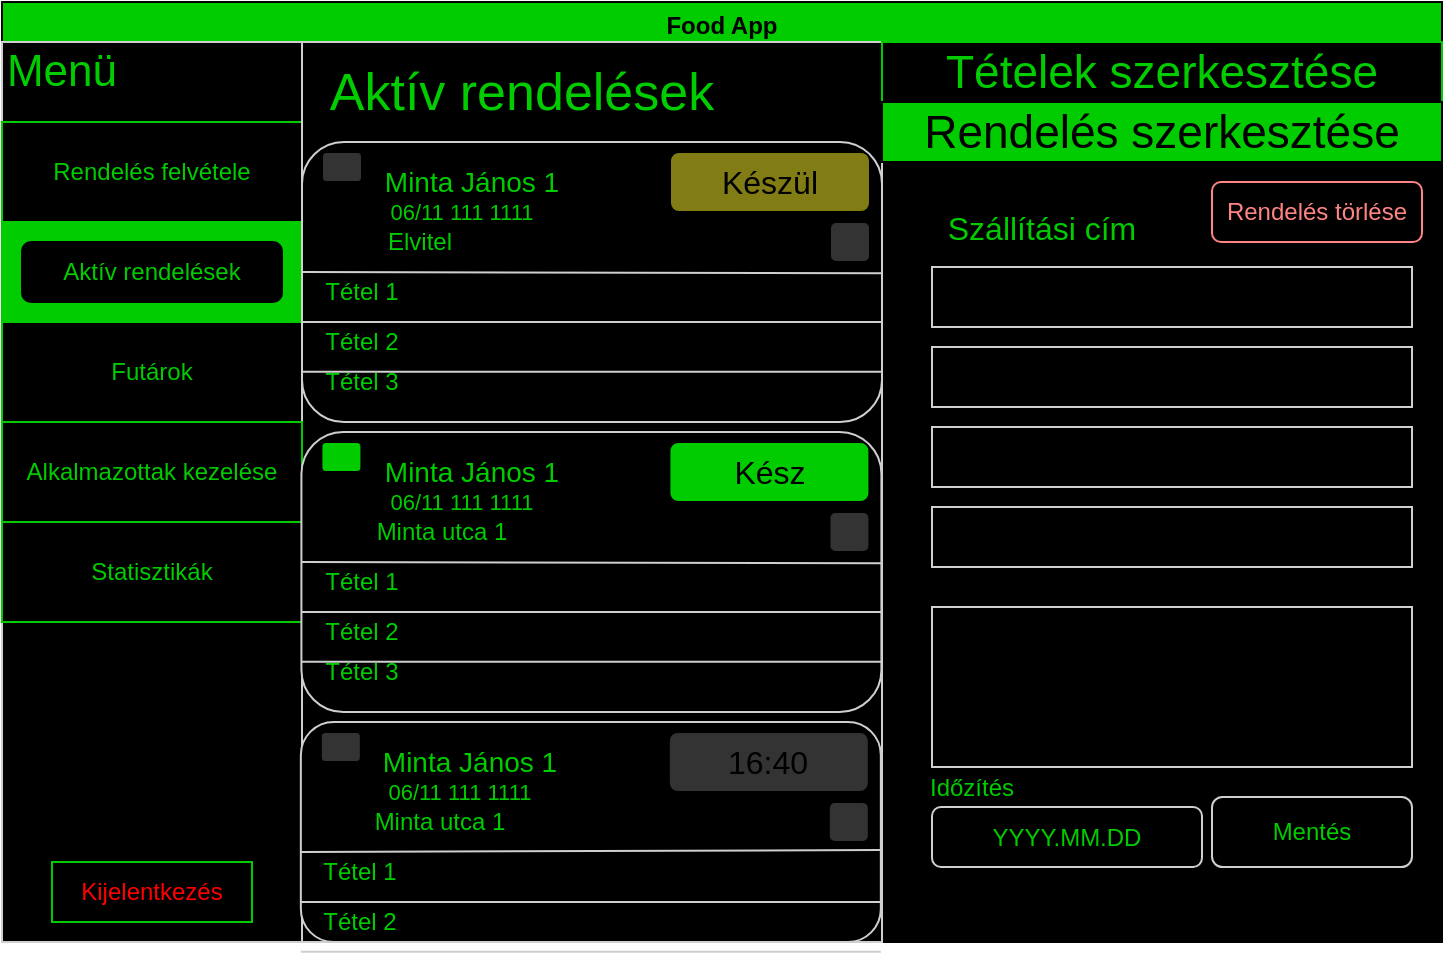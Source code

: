 <mxfile version="24.0.1" type="device">
  <diagram name="1 oldal" id="gTyAqj4-adbOoO595Je8">
    <mxGraphModel dx="1050" dy="529" grid="1" gridSize="10" guides="1" tooltips="1" connect="1" arrows="1" fold="1" page="1" pageScale="1" pageWidth="827" pageHeight="1169" math="0" shadow="0">
      <root>
        <mxCell id="0" />
        <mxCell id="1" parent="0" />
        <mxCell id="izIBmqQ3XeswKk3rCBAt-1" value="Food App" style="swimlane;whiteSpace=wrap;html=1;fillColor=#00CC00;" parent="1" vertex="1">
          <mxGeometry width="720" height="470" as="geometry" />
        </mxCell>
        <mxCell id="izIBmqQ3XeswKk3rCBAt-3" value="" style="rounded=0;whiteSpace=wrap;html=1;fillColor=#000000;" parent="1" vertex="1">
          <mxGeometry y="20" width="720" height="450" as="geometry" />
        </mxCell>
        <mxCell id="izIBmqQ3XeswKk3rCBAt-4" value="" style="rounded=0;whiteSpace=wrap;html=1;fillColor=#000000;strokeColor=#CFCFCF;" parent="1" vertex="1">
          <mxGeometry y="20" width="150" height="450" as="geometry" />
        </mxCell>
        <mxCell id="izIBmqQ3XeswKk3rCBAt-5" value="&lt;font color=&quot;#00cc00&quot;&gt;Rendelés felvétele&lt;/font&gt;" style="rounded=0;whiteSpace=wrap;html=1;fillColor=#000000;strokeColor=#00CC00;" parent="1" vertex="1">
          <mxGeometry y="60" width="150" height="50" as="geometry" />
        </mxCell>
        <mxCell id="izIBmqQ3XeswKk3rCBAt-6" value="&lt;font style=&quot;font-size: 22px;&quot; color=&quot;#00cc00&quot;&gt;Menü&lt;/font&gt;" style="text;html=1;align=center;verticalAlign=middle;whiteSpace=wrap;rounded=0;" parent="1" vertex="1">
          <mxGeometry y="20" width="60" height="30" as="geometry" />
        </mxCell>
        <mxCell id="izIBmqQ3XeswKk3rCBAt-7" value="" style="rounded=0;whiteSpace=wrap;html=1;fillColor=#00CC00;strokeColor=#00CC00;" parent="1" vertex="1">
          <mxGeometry y="110" width="150" height="50" as="geometry" />
        </mxCell>
        <mxCell id="izIBmqQ3XeswKk3rCBAt-8" value="&lt;div&gt;&lt;font color=&quot;#00cc00&quot;&gt;Futárok&lt;br&gt;&lt;/font&gt;&lt;/div&gt;" style="rounded=0;whiteSpace=wrap;html=1;fillColor=#000000;strokeColor=#00CC00;" parent="1" vertex="1">
          <mxGeometry y="160" width="150" height="50" as="geometry" />
        </mxCell>
        <mxCell id="izIBmqQ3XeswKk3rCBAt-10" value="&lt;font color=&quot;#ff0000&quot;&gt;Kijelentkezés&lt;/font&gt;" style="rounded=0;whiteSpace=wrap;html=1;fillColor=#000000;strokeColor=#00CC00;" parent="1" vertex="1">
          <mxGeometry x="25" y="430" width="100" height="30" as="geometry" />
        </mxCell>
        <mxCell id="izIBmqQ3XeswKk3rCBAt-11" value="" style="rounded=0;whiteSpace=wrap;html=1;fillColor=#000000;strokeColor=#CFCFCF;" parent="1" vertex="1">
          <mxGeometry x="150" y="20" width="290" height="450" as="geometry" />
        </mxCell>
        <mxCell id="izIBmqQ3XeswKk3rCBAt-20" style="edgeStyle=orthogonalEdgeStyle;rounded=0;orthogonalLoop=1;jettySize=auto;html=1;exitX=0.75;exitY=1;exitDx=0;exitDy=0;" parent="1" edge="1">
          <mxGeometry relative="1" as="geometry">
            <mxPoint x="370" y="270" as="sourcePoint" />
            <mxPoint x="310" y="270" as="targetPoint" />
          </mxGeometry>
        </mxCell>
        <mxCell id="izIBmqQ3XeswKk3rCBAt-31" style="edgeStyle=orthogonalEdgeStyle;rounded=0;orthogonalLoop=1;jettySize=auto;html=1;exitX=0.5;exitY=1;exitDx=0;exitDy=0;" parent="1" edge="1">
          <mxGeometry relative="1" as="geometry">
            <mxPoint x="480" y="57.5" as="sourcePoint" />
            <mxPoint x="480" y="57.5" as="targetPoint" />
          </mxGeometry>
        </mxCell>
        <mxCell id="izIBmqQ3XeswKk3rCBAt-44" value="&lt;div&gt;&lt;font color=&quot;#00cc00&quot;&gt;Alkalmazottak kezelése&lt;br&gt;&lt;/font&gt;&lt;/div&gt;" style="rounded=0;whiteSpace=wrap;html=1;fillColor=#000000;strokeColor=#00CC00;" parent="1" vertex="1">
          <mxGeometry y="210" width="150" height="50" as="geometry" />
        </mxCell>
        <mxCell id="izIBmqQ3XeswKk3rCBAt-45" value="&lt;div&gt;&lt;font color=&quot;#00cc00&quot;&gt;Statisztikák&lt;br&gt;&lt;/font&gt;&lt;/div&gt;" style="rounded=0;whiteSpace=wrap;html=1;fillColor=#000000;strokeColor=#00CC00;" parent="1" vertex="1">
          <mxGeometry y="260" width="150" height="50" as="geometry" />
        </mxCell>
        <mxCell id="izIBmqQ3XeswKk3rCBAt-46" value="&lt;div&gt;&lt;font color=&quot;#00cc00&quot;&gt;Aktív rendelések&lt;/font&gt;&lt;/div&gt;" style="rounded=1;whiteSpace=wrap;html=1;fillColor=#000000;" parent="1" vertex="1">
          <mxGeometry x="10" y="120" width="130" height="30" as="geometry" />
        </mxCell>
        <mxCell id="izIBmqQ3XeswKk3rCBAt-47" value="" style="rounded=1;whiteSpace=wrap;html=1;fillColor=#000000;strokeColor=#CFCFCF;" parent="1" vertex="1">
          <mxGeometry x="150" y="70" width="290" height="140" as="geometry" />
        </mxCell>
        <mxCell id="izIBmqQ3XeswKk3rCBAt-48" value="&lt;div style=&quot;font-size: 26px;&quot;&gt;&lt;font style=&quot;font-size: 26px;&quot; color=&quot;#00cc00&quot;&gt;Aktív rendelések&lt;/font&gt;&lt;/div&gt;" style="text;html=1;align=center;verticalAlign=middle;whiteSpace=wrap;rounded=0;" parent="1" vertex="1">
          <mxGeometry x="160" y="30" width="200" height="30" as="geometry" />
        </mxCell>
        <mxCell id="izIBmqQ3XeswKk3rCBAt-49" value="" style="rounded=1;whiteSpace=wrap;html=1;fillColor=#333333;" parent="1" vertex="1">
          <mxGeometry x="160" y="75" width="20" height="15" as="geometry" />
        </mxCell>
        <mxCell id="izIBmqQ3XeswKk3rCBAt-50" value="Text" style="text;html=1;align=center;verticalAlign=middle;whiteSpace=wrap;rounded=0;" parent="1" vertex="1">
          <mxGeometry x="380" y="230" width="60" height="30" as="geometry" />
        </mxCell>
        <mxCell id="izIBmqQ3XeswKk3rCBAt-51" value="&lt;font style=&quot;font-size: 14px;&quot; color=&quot;#00cc00&quot;&gt;Minta János 1&lt;/font&gt;" style="text;html=1;align=center;verticalAlign=middle;whiteSpace=wrap;rounded=0;" parent="1" vertex="1">
          <mxGeometry x="190" y="75" width="90" height="30" as="geometry" />
        </mxCell>
        <mxCell id="izIBmqQ3XeswKk3rCBAt-53" value="&lt;font style=&quot;font-size: 11px;&quot; color=&quot;#00cc00&quot;&gt;06/11 111 1111&lt;/font&gt;&lt;font style=&quot;font-size: 11px;&quot; color=&quot;#00cc00&quot;&gt;&lt;br&gt;&lt;/font&gt;" style="text;html=1;align=center;verticalAlign=middle;whiteSpace=wrap;rounded=0;" parent="1" vertex="1">
          <mxGeometry x="190" y="90" width="80" height="30" as="geometry" />
        </mxCell>
        <mxCell id="izIBmqQ3XeswKk3rCBAt-55" value="&lt;font color=&quot;#00cc00&quot;&gt;Elvitel&lt;/font&gt;" style="text;html=1;align=center;verticalAlign=middle;whiteSpace=wrap;rounded=0;" parent="1" vertex="1">
          <mxGeometry x="159.42" y="105" width="100" height="30" as="geometry" />
        </mxCell>
        <mxCell id="izIBmqQ3XeswKk3rCBAt-56" value="&lt;font style=&quot;font-size: 16px;&quot;&gt;Készül&lt;/font&gt;" style="rounded=1;whiteSpace=wrap;html=1;fillColor=#827C14;" parent="1" vertex="1">
          <mxGeometry x="334" y="75" width="100" height="30" as="geometry" />
        </mxCell>
        <mxCell id="izIBmqQ3XeswKk3rCBAt-61" value="" style="endArrow=none;html=1;rounded=0;exitX=1;exitY=0.5;exitDx=0;exitDy=0;entryX=1.001;entryY=0.469;entryDx=0;entryDy=0;strokeColor=#CFCFCF;entryPerimeter=0;" parent="1" source="izIBmqQ3XeswKk3rCBAt-7" target="izIBmqQ3XeswKk3rCBAt-47" edge="1">
          <mxGeometry width="50" height="50" relative="1" as="geometry">
            <mxPoint x="250" y="180" as="sourcePoint" />
            <mxPoint x="300" y="130" as="targetPoint" />
          </mxGeometry>
        </mxCell>
        <mxCell id="izIBmqQ3XeswKk3rCBAt-62" value="" style="endArrow=none;html=1;rounded=0;exitX=0;exitY=0.5;exitDx=0;exitDy=0;entryX=1;entryY=0.5;entryDx=0;entryDy=0;strokeColor=#CFCFCF;" parent="1" edge="1">
          <mxGeometry width="50" height="50" relative="1" as="geometry">
            <mxPoint x="150" y="160" as="sourcePoint" />
            <mxPoint x="440" y="160" as="targetPoint" />
          </mxGeometry>
        </mxCell>
        <mxCell id="izIBmqQ3XeswKk3rCBAt-63" value="" style="endArrow=none;html=1;rounded=0;exitX=0;exitY=0.5;exitDx=0;exitDy=0;entryX=1;entryY=0.5;entryDx=0;entryDy=0;strokeColor=#CFCFCF;" parent="1" edge="1">
          <mxGeometry width="50" height="50" relative="1" as="geometry">
            <mxPoint x="150" y="184.83" as="sourcePoint" />
            <mxPoint x="440" y="184.83" as="targetPoint" />
          </mxGeometry>
        </mxCell>
        <mxCell id="izIBmqQ3XeswKk3rCBAt-64" value="&lt;font color=&quot;#00cc00&quot;&gt;Tétel 1&lt;/font&gt;" style="text;html=1;align=center;verticalAlign=middle;whiteSpace=wrap;rounded=0;" parent="1" vertex="1">
          <mxGeometry x="150" y="135" width="60" height="20" as="geometry" />
        </mxCell>
        <mxCell id="izIBmqQ3XeswKk3rCBAt-65" value="&lt;font color=&quot;#00cc00&quot;&gt;Tétel 2&lt;br&gt;&lt;/font&gt;" style="text;html=1;align=center;verticalAlign=middle;whiteSpace=wrap;rounded=0;" parent="1" vertex="1">
          <mxGeometry x="150" y="160" width="60" height="20" as="geometry" />
        </mxCell>
        <mxCell id="izIBmqQ3XeswKk3rCBAt-66" value="&lt;font color=&quot;#00cc00&quot;&gt;Tétel 3&lt;br&gt;&lt;/font&gt;" style="text;html=1;align=center;verticalAlign=middle;whiteSpace=wrap;rounded=0;" parent="1" vertex="1">
          <mxGeometry x="150" y="180" width="60" height="20" as="geometry" />
        </mxCell>
        <mxCell id="izIBmqQ3XeswKk3rCBAt-67" value="" style="rounded=1;whiteSpace=wrap;html=1;fillColor=#333333;" parent="1" vertex="1">
          <mxGeometry x="414" y="110" width="20" height="20" as="geometry" />
        </mxCell>
        <mxCell id="izIBmqQ3XeswKk3rCBAt-68" value="" style="rounded=1;whiteSpace=wrap;html=1;fillColor=#000000;strokeColor=#CFCFCF;" parent="1" vertex="1">
          <mxGeometry x="149.71" y="215" width="290" height="140" as="geometry" />
        </mxCell>
        <mxCell id="izIBmqQ3XeswKk3rCBAt-69" value="" style="rounded=1;whiteSpace=wrap;html=1;fillColor=#00CC00;fontColor=#00CC00;" parent="1" vertex="1">
          <mxGeometry x="159.71" y="220" width="20" height="15" as="geometry" />
        </mxCell>
        <mxCell id="izIBmqQ3XeswKk3rCBAt-70" value="&lt;font style=&quot;font-size: 14px;&quot; color=&quot;#00cc00&quot;&gt;Minta János 1&lt;/font&gt;" style="text;html=1;align=center;verticalAlign=middle;whiteSpace=wrap;rounded=0;" parent="1" vertex="1">
          <mxGeometry x="189.71" y="220" width="90" height="30" as="geometry" />
        </mxCell>
        <mxCell id="izIBmqQ3XeswKk3rCBAt-71" value="&lt;font style=&quot;font-size: 11px;&quot; color=&quot;#00cc00&quot;&gt;06/11 111 1111&lt;/font&gt;&lt;font style=&quot;font-size: 11px;&quot; color=&quot;#00cc00&quot;&gt;&lt;br&gt;&lt;/font&gt;" style="text;html=1;align=center;verticalAlign=middle;whiteSpace=wrap;rounded=0;" parent="1" vertex="1">
          <mxGeometry x="189.71" y="235" width="80" height="30" as="geometry" />
        </mxCell>
        <mxCell id="izIBmqQ3XeswKk3rCBAt-72" value="&lt;font color=&quot;#00cc00&quot;&gt;Minta utca 1&lt;br&gt;&lt;/font&gt;" style="text;html=1;align=center;verticalAlign=middle;whiteSpace=wrap;rounded=0;" parent="1" vertex="1">
          <mxGeometry x="169.71" y="250" width="100" height="30" as="geometry" />
        </mxCell>
        <mxCell id="izIBmqQ3XeswKk3rCBAt-73" value="&lt;font style=&quot;font-size: 16px;&quot;&gt;Kész&lt;/font&gt;" style="rounded=1;whiteSpace=wrap;html=1;fillColor=#00CC00;" parent="1" vertex="1">
          <mxGeometry x="333.71" y="220" width="100" height="30" as="geometry" />
        </mxCell>
        <mxCell id="izIBmqQ3XeswKk3rCBAt-74" value="" style="endArrow=none;html=1;rounded=0;exitX=1;exitY=0.5;exitDx=0;exitDy=0;entryX=1.001;entryY=0.469;entryDx=0;entryDy=0;strokeColor=#CFCFCF;entryPerimeter=0;" parent="1" target="izIBmqQ3XeswKk3rCBAt-68" edge="1">
          <mxGeometry width="50" height="50" relative="1" as="geometry">
            <mxPoint x="149.71" y="280" as="sourcePoint" />
            <mxPoint x="299.71" y="275" as="targetPoint" />
          </mxGeometry>
        </mxCell>
        <mxCell id="izIBmqQ3XeswKk3rCBAt-75" value="" style="endArrow=none;html=1;rounded=0;exitX=0;exitY=0.5;exitDx=0;exitDy=0;entryX=1;entryY=0.5;entryDx=0;entryDy=0;strokeColor=#CFCFCF;" parent="1" edge="1">
          <mxGeometry width="50" height="50" relative="1" as="geometry">
            <mxPoint x="149.71" y="305" as="sourcePoint" />
            <mxPoint x="439.71" y="305" as="targetPoint" />
          </mxGeometry>
        </mxCell>
        <mxCell id="izIBmqQ3XeswKk3rCBAt-76" value="" style="endArrow=none;html=1;rounded=0;exitX=0;exitY=0.5;exitDx=0;exitDy=0;entryX=1;entryY=0.5;entryDx=0;entryDy=0;strokeColor=#CFCFCF;" parent="1" edge="1">
          <mxGeometry width="50" height="50" relative="1" as="geometry">
            <mxPoint x="149.71" y="329.83" as="sourcePoint" />
            <mxPoint x="439.71" y="329.83" as="targetPoint" />
          </mxGeometry>
        </mxCell>
        <mxCell id="izIBmqQ3XeswKk3rCBAt-77" value="&lt;font color=&quot;#00cc00&quot;&gt;Tétel 1&lt;/font&gt;" style="text;html=1;align=center;verticalAlign=middle;whiteSpace=wrap;rounded=0;" parent="1" vertex="1">
          <mxGeometry x="149.71" y="280" width="60" height="20" as="geometry" />
        </mxCell>
        <mxCell id="izIBmqQ3XeswKk3rCBAt-78" value="&lt;font color=&quot;#00cc00&quot;&gt;Tétel 2&lt;br&gt;&lt;/font&gt;" style="text;html=1;align=center;verticalAlign=middle;whiteSpace=wrap;rounded=0;" parent="1" vertex="1">
          <mxGeometry x="149.71" y="305" width="60" height="20" as="geometry" />
        </mxCell>
        <mxCell id="izIBmqQ3XeswKk3rCBAt-79" value="&lt;font color=&quot;#00cc00&quot;&gt;Tétel 3&lt;br&gt;&lt;/font&gt;" style="text;html=1;align=center;verticalAlign=middle;whiteSpace=wrap;rounded=0;" parent="1" vertex="1">
          <mxGeometry x="149.71" y="325" width="60" height="20" as="geometry" />
        </mxCell>
        <mxCell id="izIBmqQ3XeswKk3rCBAt-80" value="" style="rounded=1;whiteSpace=wrap;html=1;fillColor=#333333;" parent="1" vertex="1">
          <mxGeometry x="413.71" y="255" width="20" height="20" as="geometry" />
        </mxCell>
        <mxCell id="izIBmqQ3XeswKk3rCBAt-81" value="" style="rounded=1;whiteSpace=wrap;html=1;fillColor=#000000;strokeColor=#CFCFCF;" parent="1" vertex="1">
          <mxGeometry x="149.42" y="360" width="290" height="110" as="geometry" />
        </mxCell>
        <mxCell id="izIBmqQ3XeswKk3rCBAt-82" value="" style="rounded=1;whiteSpace=wrap;html=1;fillColor=#333333;" parent="1" vertex="1">
          <mxGeometry x="159.42" y="365" width="20" height="15" as="geometry" />
        </mxCell>
        <mxCell id="izIBmqQ3XeswKk3rCBAt-83" value="&lt;font style=&quot;font-size: 14px;&quot; color=&quot;#00cc00&quot;&gt;Minta János 1&lt;/font&gt;" style="text;html=1;align=center;verticalAlign=middle;whiteSpace=wrap;rounded=0;" parent="1" vertex="1">
          <mxGeometry x="189.42" y="365" width="90" height="30" as="geometry" />
        </mxCell>
        <mxCell id="izIBmqQ3XeswKk3rCBAt-84" value="&lt;font style=&quot;font-size: 11px;&quot; color=&quot;#00cc00&quot;&gt;06/11 111 1111&lt;/font&gt;&lt;font style=&quot;font-size: 11px;&quot; color=&quot;#00cc00&quot;&gt;&lt;br&gt;&lt;/font&gt;" style="text;html=1;align=center;verticalAlign=middle;whiteSpace=wrap;rounded=0;" parent="1" vertex="1">
          <mxGeometry x="189.42" y="380" width="80" height="30" as="geometry" />
        </mxCell>
        <mxCell id="izIBmqQ3XeswKk3rCBAt-85" value="&lt;font color=&quot;#00cc00&quot;&gt;Minta utca 1&lt;br&gt;&lt;/font&gt;" style="text;html=1;align=center;verticalAlign=middle;whiteSpace=wrap;rounded=0;" parent="1" vertex="1">
          <mxGeometry x="169.42" y="395" width="100" height="30" as="geometry" />
        </mxCell>
        <mxCell id="izIBmqQ3XeswKk3rCBAt-86" value="&lt;font style=&quot;font-size: 16px;&quot;&gt;16:40&lt;/font&gt;" style="rounded=1;whiteSpace=wrap;html=1;fillColor=#333333;" parent="1" vertex="1">
          <mxGeometry x="333.42" y="365" width="100" height="30" as="geometry" />
        </mxCell>
        <mxCell id="izIBmqQ3XeswKk3rCBAt-87" value="" style="endArrow=none;html=1;rounded=0;exitX=1;exitY=0.5;exitDx=0;exitDy=0;entryX=0.999;entryY=0.582;entryDx=0;entryDy=0;strokeColor=#CFCFCF;entryPerimeter=0;" parent="1" target="izIBmqQ3XeswKk3rCBAt-81" edge="1">
          <mxGeometry width="50" height="50" relative="1" as="geometry">
            <mxPoint x="149.42" y="425" as="sourcePoint" />
            <mxPoint x="299.42" y="420" as="targetPoint" />
          </mxGeometry>
        </mxCell>
        <mxCell id="izIBmqQ3XeswKk3rCBAt-88" value="" style="endArrow=none;html=1;rounded=0;exitX=0;exitY=0.5;exitDx=0;exitDy=0;entryX=1;entryY=0.5;entryDx=0;entryDy=0;strokeColor=#CFCFCF;" parent="1" edge="1">
          <mxGeometry width="50" height="50" relative="1" as="geometry">
            <mxPoint x="149.42" y="450" as="sourcePoint" />
            <mxPoint x="439.42" y="450" as="targetPoint" />
          </mxGeometry>
        </mxCell>
        <mxCell id="izIBmqQ3XeswKk3rCBAt-89" value="" style="endArrow=none;html=1;rounded=0;exitX=0;exitY=0.5;exitDx=0;exitDy=0;entryX=1;entryY=0.5;entryDx=0;entryDy=0;strokeColor=#CFCFCF;" parent="1" edge="1">
          <mxGeometry width="50" height="50" relative="1" as="geometry">
            <mxPoint x="149.42" y="474.83" as="sourcePoint" />
            <mxPoint x="439.42" y="474.83" as="targetPoint" />
          </mxGeometry>
        </mxCell>
        <mxCell id="izIBmqQ3XeswKk3rCBAt-90" value="&lt;font color=&quot;#00cc00&quot;&gt;Tétel 1&lt;/font&gt;" style="text;html=1;align=center;verticalAlign=middle;whiteSpace=wrap;rounded=0;" parent="1" vertex="1">
          <mxGeometry x="149.42" y="425" width="60" height="20" as="geometry" />
        </mxCell>
        <mxCell id="izIBmqQ3XeswKk3rCBAt-91" value="&lt;font color=&quot;#00cc00&quot;&gt;Tétel 2&lt;br&gt;&lt;/font&gt;" style="text;html=1;align=center;verticalAlign=middle;whiteSpace=wrap;rounded=0;" parent="1" vertex="1">
          <mxGeometry x="149.42" y="450" width="60" height="20" as="geometry" />
        </mxCell>
        <mxCell id="izIBmqQ3XeswKk3rCBAt-93" value="" style="rounded=1;whiteSpace=wrap;html=1;fillColor=#333333;" parent="1" vertex="1">
          <mxGeometry x="413.42" y="400" width="20" height="20" as="geometry" />
        </mxCell>
        <mxCell id="izIBmqQ3XeswKk3rCBAt-95" value="&lt;font style=&quot;font-size: 16px;&quot; color=&quot;#00cc00&quot;&gt;Szállítási cím&lt;br&gt;&lt;/font&gt;" style="text;html=1;align=center;verticalAlign=middle;whiteSpace=wrap;rounded=0;" parent="1" vertex="1">
          <mxGeometry x="400" y="97.5" width="240" height="30" as="geometry" />
        </mxCell>
        <mxCell id="izIBmqQ3XeswKk3rCBAt-96" value="" style="rounded=0;whiteSpace=wrap;html=1;fillColor=#000000;strokeColor=#CFCFCF;" parent="1" vertex="1">
          <mxGeometry x="465" y="172.5" width="240" height="30" as="geometry" />
        </mxCell>
        <mxCell id="izIBmqQ3XeswKk3rCBAt-97" value="" style="rounded=0;whiteSpace=wrap;html=1;fillColor=#000000;strokeColor=#CFCFCF;" parent="1" vertex="1">
          <mxGeometry x="465" y="132.5" width="240" height="30" as="geometry" />
        </mxCell>
        <mxCell id="izIBmqQ3XeswKk3rCBAt-98" value="" style="rounded=0;whiteSpace=wrap;html=1;fillColor=#000000;strokeColor=#CFCFCF;" parent="1" vertex="1">
          <mxGeometry x="465" y="212.5" width="240" height="30" as="geometry" />
        </mxCell>
        <mxCell id="izIBmqQ3XeswKk3rCBAt-99" value="" style="rounded=0;whiteSpace=wrap;html=1;fillColor=#000000;strokeColor=#CFCFCF;" parent="1" vertex="1">
          <mxGeometry x="465" y="252.5" width="240" height="30" as="geometry" />
        </mxCell>
        <mxCell id="izIBmqQ3XeswKk3rCBAt-100" value="" style="rounded=0;whiteSpace=wrap;html=1;fillColor=#000000;strokeColor=#CFCFCF;" parent="1" vertex="1">
          <mxGeometry x="465" y="302.5" width="240" height="80" as="geometry" />
        </mxCell>
        <mxCell id="izIBmqQ3XeswKk3rCBAt-102" value="&lt;font color=&quot;#00cc00&quot;&gt;Mentés&lt;/font&gt;" style="rounded=1;whiteSpace=wrap;html=1;fillColor=#000000;strokeColor=#CFCFCF;" parent="1" vertex="1">
          <mxGeometry x="605" y="397.5" width="100" height="35" as="geometry" />
        </mxCell>
        <mxCell id="izIBmqQ3XeswKk3rCBAt-103" value="&lt;font color=&quot;#00cc00&quot;&gt;YYYY.MM.DD&lt;/font&gt;" style="rounded=1;whiteSpace=wrap;html=1;fillColor=#000000;strokeColor=#CFCFCF;" parent="1" vertex="1">
          <mxGeometry x="465" y="402.5" width="135" height="30" as="geometry" />
        </mxCell>
        <mxCell id="izIBmqQ3XeswKk3rCBAt-104" value="&lt;font color=&quot;#00cc00&quot;&gt;Időzítés&lt;/font&gt;" style="text;html=1;align=center;verticalAlign=middle;whiteSpace=wrap;rounded=0;" parent="1" vertex="1">
          <mxGeometry x="455" y="382.5" width="60" height="20" as="geometry" />
        </mxCell>
        <mxCell id="izIBmqQ3XeswKk3rCBAt-106" value="&lt;br&gt;&lt;font style=&quot;font-size: 23px;&quot; color=&quot;#00cc00&quot;&gt;Tételek szerkesztése&lt;/font&gt;&lt;div&gt;&lt;br/&gt;&lt;/div&gt;" style="rounded=0;whiteSpace=wrap;html=1;fillColor=#000000;strokeColor=#00CC00;" parent="1" vertex="1">
          <mxGeometry x="440" y="20" width="280" height="30" as="geometry" />
        </mxCell>
        <mxCell id="izIBmqQ3XeswKk3rCBAt-107" value="&lt;br&gt;&lt;font style=&quot;font-size: 23px;&quot;&gt;Rendelés szerkesztése&lt;/font&gt;&lt;div&gt;&lt;br/&gt;&lt;/div&gt;" style="rounded=0;whiteSpace=wrap;html=1;fillColor=#00CC00;" parent="1" vertex="1">
          <mxGeometry x="440" y="50" width="280" height="30" as="geometry" />
        </mxCell>
        <mxCell id="q95HFkJe15duSnHv-srR-1" value="&lt;font color=&quot;#ff8585&quot;&gt;Rendelés törlése&lt;/font&gt;" style="rounded=1;whiteSpace=wrap;html=1;fillColor=#000000;strokeColor=#FF8585;" parent="1" vertex="1">
          <mxGeometry x="605" y="90" width="105" height="30" as="geometry" />
        </mxCell>
      </root>
    </mxGraphModel>
  </diagram>
</mxfile>
